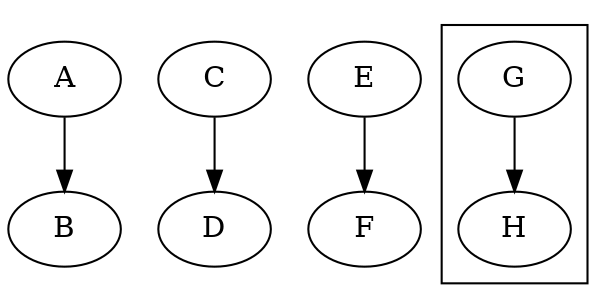 digraph XYZ {
                       { A -> B }
  subgraph             { C -> D } 
  subgraph named       { E -> F }
  subgraph cluster_xyz { G -> H }
}
